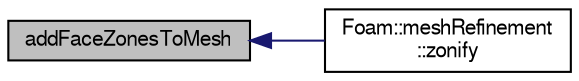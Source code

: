 digraph "addFaceZonesToMesh"
{
  bgcolor="transparent";
  edge [fontname="FreeSans",fontsize="10",labelfontname="FreeSans",labelfontsize="10"];
  node [fontname="FreeSans",fontsize="10",shape=record];
  rankdir="LR";
  Node1 [label="addFaceZonesToMesh",height=0.2,width=0.4,color="black", fillcolor="grey75", style="filled" fontcolor="black"];
  Node1 -> Node2 [dir="back",color="midnightblue",fontsize="10",style="solid",fontname="FreeSans"];
  Node2 [label="Foam::meshRefinement\l::zonify",height=0.2,width=0.4,color="black",URL="$a01428.html#a90cf965dfe02eb20f11a4a8c6035747f",tooltip="Put faces/cells into zones according to surface specification. "];
}

